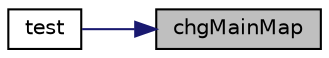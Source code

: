 digraph "chgMainMap"
{
 // LATEX_PDF_SIZE
  edge [fontname="Helvetica",fontsize="10",labelfontname="Helvetica",labelfontsize="10"];
  node [fontname="Helvetica",fontsize="10",shape=record];
  rankdir="RL";
  Node1 [label="chgMainMap",height=0.2,width=0.4,color="black", fillcolor="grey75", style="filled", fontcolor="black",tooltip=" "];
  Node1 -> Node2 [dir="back",color="midnightblue",fontsize="10",style="solid",fontname="Helvetica"];
  Node2 [label="test",height=0.2,width=0.4,color="black", fillcolor="white", style="filled",URL="$a_8c.html#ae0f3340a1d98013e1ae3a7b022a2d571",tooltip=" "];
}
